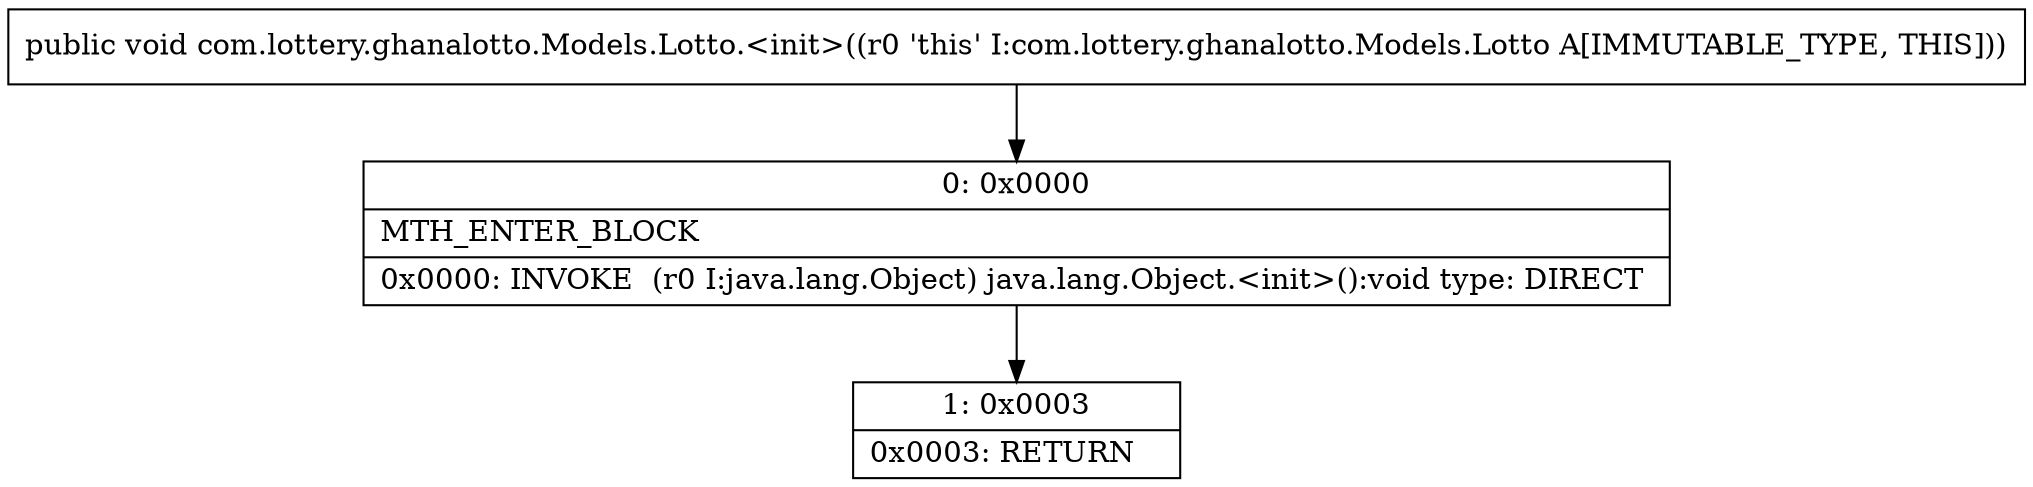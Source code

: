 digraph "CFG forcom.lottery.ghanalotto.Models.Lotto.\<init\>()V" {
Node_0 [shape=record,label="{0\:\ 0x0000|MTH_ENTER_BLOCK\l|0x0000: INVOKE  (r0 I:java.lang.Object) java.lang.Object.\<init\>():void type: DIRECT \l}"];
Node_1 [shape=record,label="{1\:\ 0x0003|0x0003: RETURN   \l}"];
MethodNode[shape=record,label="{public void com.lottery.ghanalotto.Models.Lotto.\<init\>((r0 'this' I:com.lottery.ghanalotto.Models.Lotto A[IMMUTABLE_TYPE, THIS])) }"];
MethodNode -> Node_0;
Node_0 -> Node_1;
}

